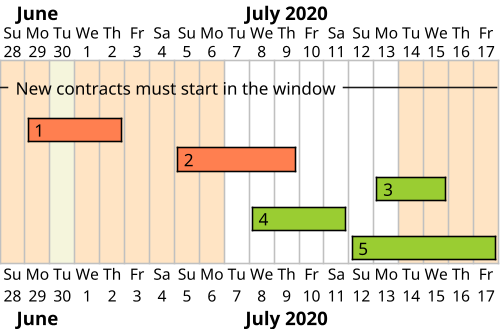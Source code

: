 @startgantt valid_time_window
scale 500 width
Project starts 2020-06-28
2020-06-28 to 2020-07-06 are colored in Bisque
2020-07-14 to 2020-07-17 are colored in Bisque
2020-06-30 is colored in Beige

-- New contracts must start in the window --

[1] as [EC1] starts 2020-06-29
[EC1] ends 2020-07-02
[EC1] is colored in Coral/black

[2] as [EC2] starts 2020-07-05
[EC2] ends 2020-07-09
[EC2] is colored in Coral/black

[3] as [EC3] starts 2020-07-13
[EC3] ends 2020-07-15
[EC3] is colored in YellowGreen/black

[4] as [EC4] starts 2020-07-08
[EC4] ends 2020-07-11
[EC4] is colored in YellowGreen/black

[5] as [EC5] starts 2020-07-12
[EC5] ends 2020-07-17
[EC5] is colored in YellowGreen/black

@endgantt
